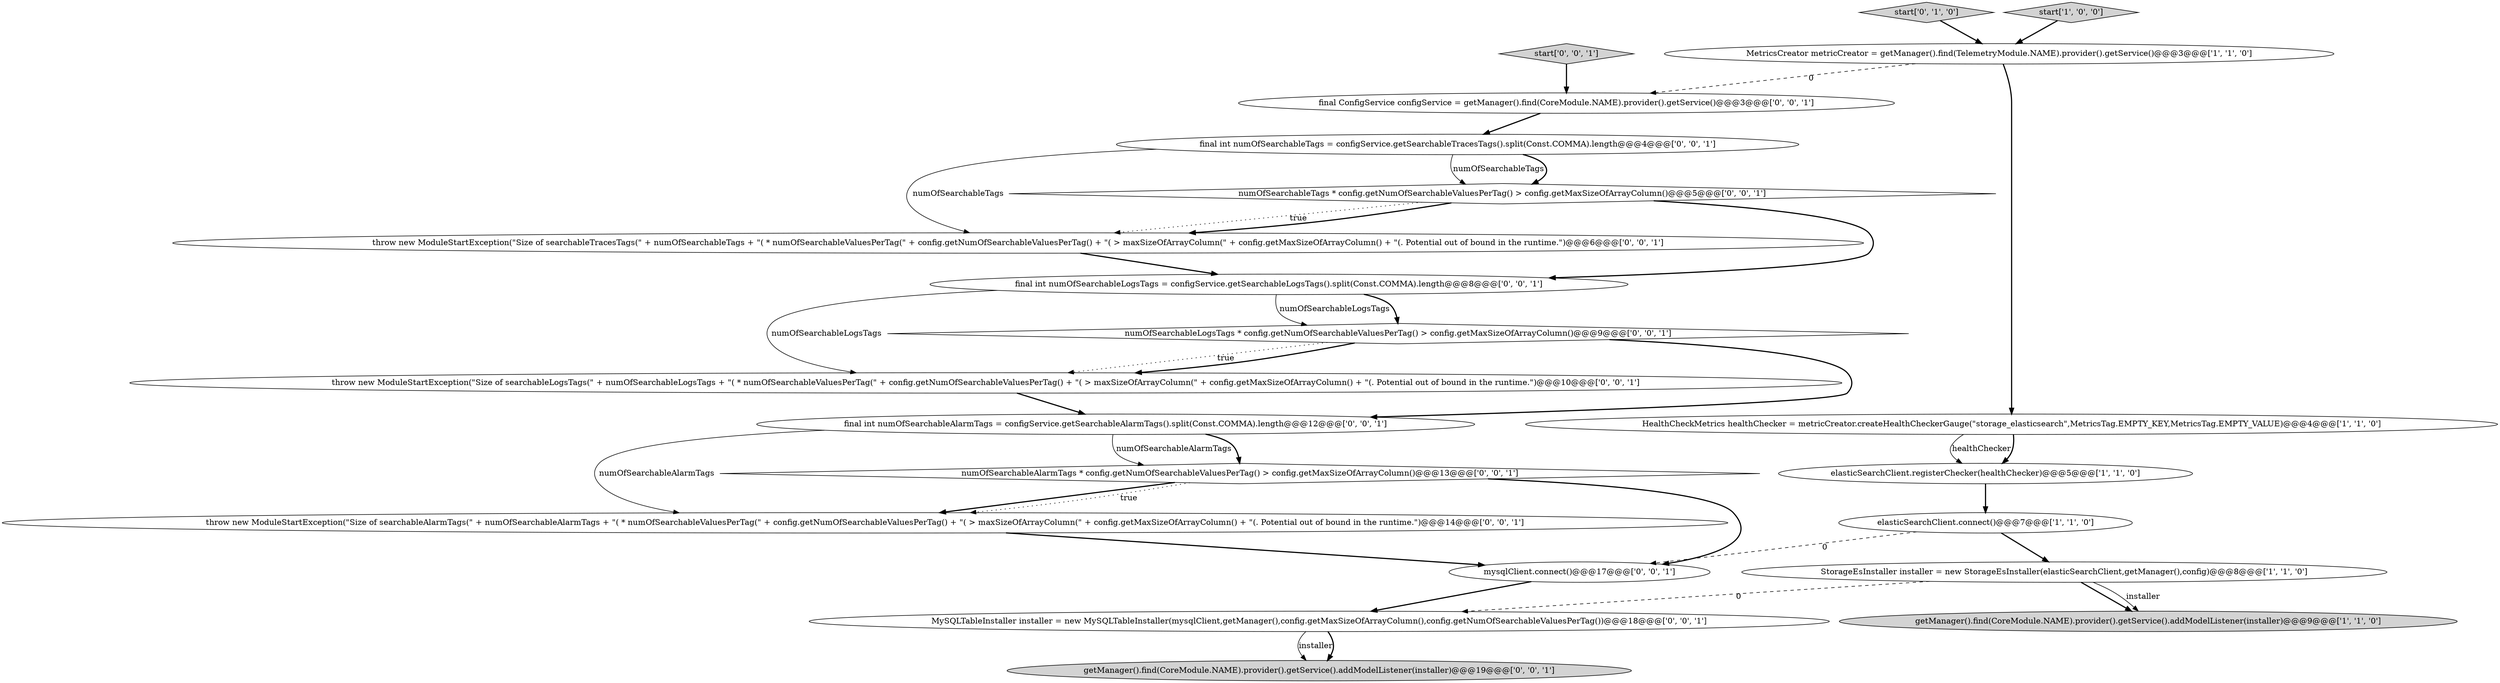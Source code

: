 digraph {
19 [style = filled, label = "start['0', '0', '1']", fillcolor = lightgray, shape = diamond image = "AAA0AAABBB3BBB"];
6 [style = filled, label = "MetricsCreator metricCreator = getManager().find(TelemetryModule.NAME).provider().getService()@@@3@@@['1', '1', '0']", fillcolor = white, shape = ellipse image = "AAA0AAABBB1BBB"];
15 [style = filled, label = "throw new ModuleStartException(\"Size of searchableLogsTags(\" + numOfSearchableLogsTags + \"( * numOfSearchableValuesPerTag(\" + config.getNumOfSearchableValuesPerTag() + \"( > maxSizeOfArrayColumn(\" + config.getMaxSizeOfArrayColumn() + \"(. Potential out of bound in the runtime.\")@@@10@@@['0', '0', '1']", fillcolor = white, shape = ellipse image = "AAA0AAABBB3BBB"];
1 [style = filled, label = "getManager().find(CoreModule.NAME).provider().getService().addModelListener(installer)@@@9@@@['1', '1', '0']", fillcolor = lightgray, shape = ellipse image = "AAA0AAABBB1BBB"];
7 [style = filled, label = "start['0', '1', '0']", fillcolor = lightgray, shape = diamond image = "AAA0AAABBB2BBB"];
9 [style = filled, label = "final int numOfSearchableLogsTags = configService.getSearchableLogsTags().split(Const.COMMA).length@@@8@@@['0', '0', '1']", fillcolor = white, shape = ellipse image = "AAA0AAABBB3BBB"];
8 [style = filled, label = "throw new ModuleStartException(\"Size of searchableAlarmTags(\" + numOfSearchableAlarmTags + \"( * numOfSearchableValuesPerTag(\" + config.getNumOfSearchableValuesPerTag() + \"( > maxSizeOfArrayColumn(\" + config.getMaxSizeOfArrayColumn() + \"(. Potential out of bound in the runtime.\")@@@14@@@['0', '0', '1']", fillcolor = white, shape = ellipse image = "AAA0AAABBB3BBB"];
20 [style = filled, label = "throw new ModuleStartException(\"Size of searchableTracesTags(\" + numOfSearchableTags + \"( * numOfSearchableValuesPerTag(\" + config.getNumOfSearchableValuesPerTag() + \"( > maxSizeOfArrayColumn(\" + config.getMaxSizeOfArrayColumn() + \"(. Potential out of bound in the runtime.\")@@@6@@@['0', '0', '1']", fillcolor = white, shape = ellipse image = "AAA0AAABBB3BBB"];
17 [style = filled, label = "MySQLTableInstaller installer = new MySQLTableInstaller(mysqlClient,getManager(),config.getMaxSizeOfArrayColumn(),config.getNumOfSearchableValuesPerTag())@@@18@@@['0', '0', '1']", fillcolor = white, shape = ellipse image = "AAA0AAABBB3BBB"];
2 [style = filled, label = "start['1', '0', '0']", fillcolor = lightgray, shape = diamond image = "AAA0AAABBB1BBB"];
4 [style = filled, label = "HealthCheckMetrics healthChecker = metricCreator.createHealthCheckerGauge(\"storage_elasticsearch\",MetricsTag.EMPTY_KEY,MetricsTag.EMPTY_VALUE)@@@4@@@['1', '1', '0']", fillcolor = white, shape = ellipse image = "AAA0AAABBB1BBB"];
18 [style = filled, label = "final int numOfSearchableTags = configService.getSearchableTracesTags().split(Const.COMMA).length@@@4@@@['0', '0', '1']", fillcolor = white, shape = ellipse image = "AAA0AAABBB3BBB"];
16 [style = filled, label = "mysqlClient.connect()@@@17@@@['0', '0', '1']", fillcolor = white, shape = ellipse image = "AAA0AAABBB3BBB"];
11 [style = filled, label = "final ConfigService configService = getManager().find(CoreModule.NAME).provider().getService()@@@3@@@['0', '0', '1']", fillcolor = white, shape = ellipse image = "AAA0AAABBB3BBB"];
5 [style = filled, label = "elasticSearchClient.registerChecker(healthChecker)@@@5@@@['1', '1', '0']", fillcolor = white, shape = ellipse image = "AAA0AAABBB1BBB"];
10 [style = filled, label = "numOfSearchableAlarmTags * config.getNumOfSearchableValuesPerTag() > config.getMaxSizeOfArrayColumn()@@@13@@@['0', '0', '1']", fillcolor = white, shape = diamond image = "AAA0AAABBB3BBB"];
21 [style = filled, label = "getManager().find(CoreModule.NAME).provider().getService().addModelListener(installer)@@@19@@@['0', '0', '1']", fillcolor = lightgray, shape = ellipse image = "AAA0AAABBB3BBB"];
12 [style = filled, label = "numOfSearchableTags * config.getNumOfSearchableValuesPerTag() > config.getMaxSizeOfArrayColumn()@@@5@@@['0', '0', '1']", fillcolor = white, shape = diamond image = "AAA0AAABBB3BBB"];
3 [style = filled, label = "elasticSearchClient.connect()@@@7@@@['1', '1', '0']", fillcolor = white, shape = ellipse image = "AAA0AAABBB1BBB"];
0 [style = filled, label = "StorageEsInstaller installer = new StorageEsInstaller(elasticSearchClient,getManager(),config)@@@8@@@['1', '1', '0']", fillcolor = white, shape = ellipse image = "AAA0AAABBB1BBB"];
13 [style = filled, label = "final int numOfSearchableAlarmTags = configService.getSearchableAlarmTags().split(Const.COMMA).length@@@12@@@['0', '0', '1']", fillcolor = white, shape = ellipse image = "AAA0AAABBB3BBB"];
14 [style = filled, label = "numOfSearchableLogsTags * config.getNumOfSearchableValuesPerTag() > config.getMaxSizeOfArrayColumn()@@@9@@@['0', '0', '1']", fillcolor = white, shape = diamond image = "AAA0AAABBB3BBB"];
10->16 [style = bold, label=""];
8->16 [style = bold, label=""];
18->20 [style = solid, label="numOfSearchableTags"];
17->21 [style = solid, label="installer"];
6->4 [style = bold, label=""];
17->21 [style = bold, label=""];
13->8 [style = solid, label="numOfSearchableAlarmTags"];
3->16 [style = dashed, label="0"];
9->15 [style = solid, label="numOfSearchableLogsTags"];
4->5 [style = solid, label="healthChecker"];
4->5 [style = bold, label=""];
7->6 [style = bold, label=""];
14->13 [style = bold, label=""];
10->8 [style = bold, label=""];
11->18 [style = bold, label=""];
12->20 [style = dotted, label="true"];
0->1 [style = bold, label=""];
9->14 [style = solid, label="numOfSearchableLogsTags"];
12->9 [style = bold, label=""];
18->12 [style = solid, label="numOfSearchableTags"];
13->10 [style = solid, label="numOfSearchableAlarmTags"];
14->15 [style = dotted, label="true"];
19->11 [style = bold, label=""];
10->8 [style = dotted, label="true"];
3->0 [style = bold, label=""];
15->13 [style = bold, label=""];
12->20 [style = bold, label=""];
0->17 [style = dashed, label="0"];
9->14 [style = bold, label=""];
2->6 [style = bold, label=""];
16->17 [style = bold, label=""];
5->3 [style = bold, label=""];
20->9 [style = bold, label=""];
18->12 [style = bold, label=""];
6->11 [style = dashed, label="0"];
13->10 [style = bold, label=""];
14->15 [style = bold, label=""];
0->1 [style = solid, label="installer"];
}
